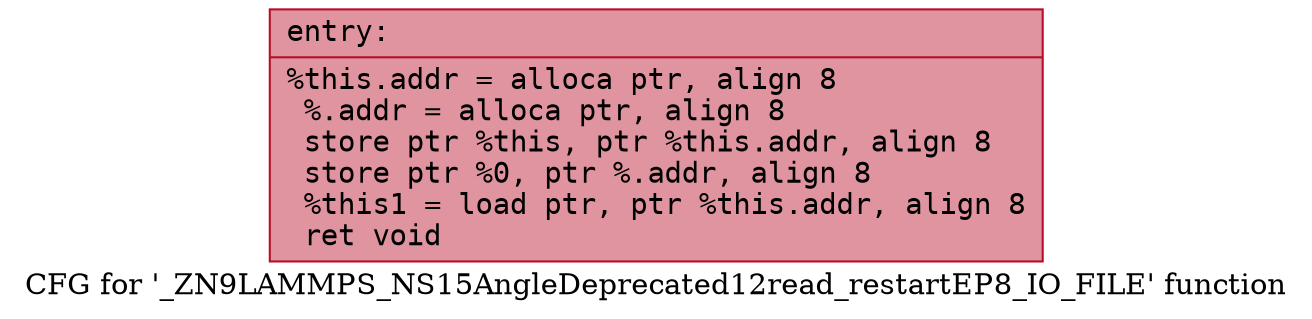 digraph "CFG for '_ZN9LAMMPS_NS15AngleDeprecated12read_restartEP8_IO_FILE' function" {
	label="CFG for '_ZN9LAMMPS_NS15AngleDeprecated12read_restartEP8_IO_FILE' function";

	Node0x558c18040910 [shape=record,color="#b70d28ff", style=filled, fillcolor="#b70d2870" fontname="Courier",label="{entry:\l|  %this.addr = alloca ptr, align 8\l  %.addr = alloca ptr, align 8\l  store ptr %this, ptr %this.addr, align 8\l  store ptr %0, ptr %.addr, align 8\l  %this1 = load ptr, ptr %this.addr, align 8\l  ret void\l}"];
}
